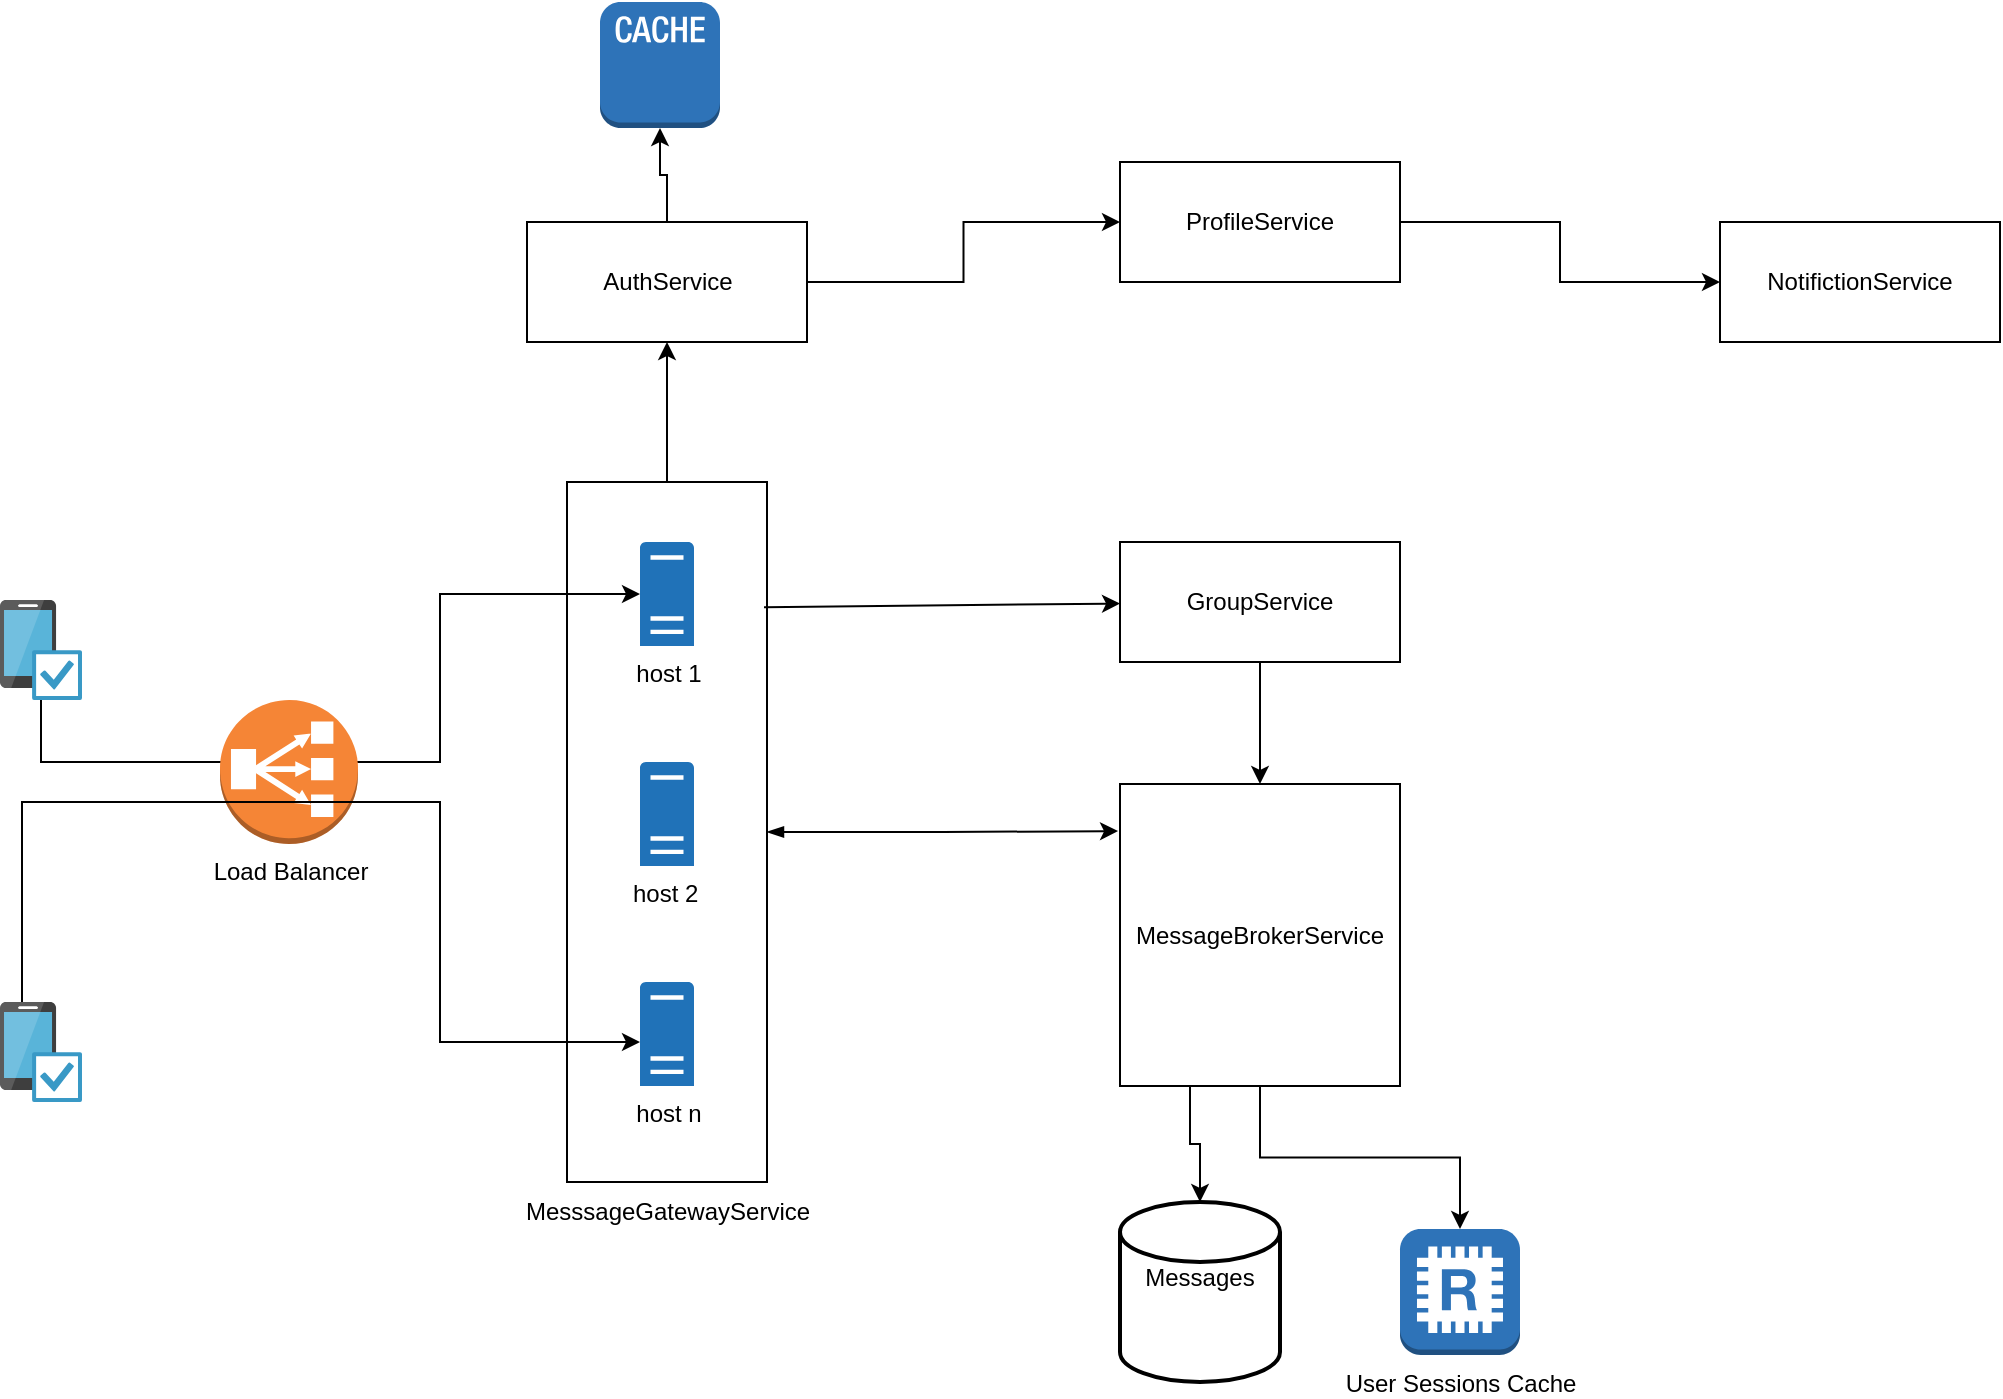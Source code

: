 <mxfile version="20.0.1" type="github">
  <diagram id="SXbvV8yzEHxTvnBgiOMq" name="Page-1">
    <mxGraphModel dx="1426" dy="1837" grid="1" gridSize="10" guides="1" tooltips="1" connect="1" arrows="1" fold="1" page="1" pageScale="1" pageWidth="850" pageHeight="1100" math="0" shadow="0">
      <root>
        <mxCell id="0" />
        <mxCell id="1" parent="0" />
        <mxCell id="BkesVNJEfoXiRqiCxHY0-2" value="" style="sketch=0;aspect=fixed;html=1;points=[];align=center;image;fontSize=12;image=img/lib/mscae/Device_Compliance.svg;" vertex="1" parent="1">
          <mxGeometry x="50" y="279" width="41" height="50" as="geometry" />
        </mxCell>
        <mxCell id="BkesVNJEfoXiRqiCxHY0-25" style="edgeStyle=orthogonalEdgeStyle;rounded=0;orthogonalLoop=1;jettySize=auto;html=1;entryX=0.5;entryY=1;entryDx=0;entryDy=0;" edge="1" parent="1" source="BkesVNJEfoXiRqiCxHY0-14" target="BkesVNJEfoXiRqiCxHY0-24">
          <mxGeometry relative="1" as="geometry" />
        </mxCell>
        <mxCell id="BkesVNJEfoXiRqiCxHY0-32" style="edgeStyle=orthogonalEdgeStyle;rounded=0;orthogonalLoop=1;jettySize=auto;html=1;exitX=1;exitY=0.5;exitDx=0;exitDy=0;entryX=-0.007;entryY=0.156;entryDx=0;entryDy=0;entryPerimeter=0;startArrow=blockThin;startFill=1;" edge="1" parent="1" source="BkesVNJEfoXiRqiCxHY0-14" target="BkesVNJEfoXiRqiCxHY0-15">
          <mxGeometry relative="1" as="geometry" />
        </mxCell>
        <mxCell id="BkesVNJEfoXiRqiCxHY0-14" value="" style="rounded=0;whiteSpace=wrap;html=1;" vertex="1" parent="1">
          <mxGeometry x="333.5" y="220" width="100" height="350" as="geometry" />
        </mxCell>
        <mxCell id="BkesVNJEfoXiRqiCxHY0-17" style="edgeStyle=orthogonalEdgeStyle;rounded=0;orthogonalLoop=1;jettySize=auto;html=1;" edge="1" parent="1" source="BkesVNJEfoXiRqiCxHY0-2" target="BkesVNJEfoXiRqiCxHY0-9">
          <mxGeometry relative="1" as="geometry">
            <Array as="points">
              <mxPoint x="71" y="360" />
              <mxPoint x="270" y="360" />
              <mxPoint x="270" y="276" />
            </Array>
          </mxGeometry>
        </mxCell>
        <mxCell id="BkesVNJEfoXiRqiCxHY0-3" value="Load Balancer" style="outlineConnect=0;dashed=0;verticalLabelPosition=bottom;verticalAlign=top;align=center;html=1;shape=mxgraph.aws3.classic_load_balancer;fillColor=#F58536;gradientColor=none;" vertex="1" parent="1">
          <mxGeometry x="160" y="329" width="69" height="72" as="geometry" />
        </mxCell>
        <mxCell id="BkesVNJEfoXiRqiCxHY0-9" value="host 1" style="sketch=0;pointerEvents=1;shadow=0;dashed=0;html=1;strokeColor=none;labelPosition=center;verticalLabelPosition=bottom;verticalAlign=top;outlineConnect=0;align=center;shape=mxgraph.office.servers.physical_host;fillColor=#2072B8;" vertex="1" parent="1">
          <mxGeometry x="370" y="250" width="27" height="52" as="geometry" />
        </mxCell>
        <mxCell id="BkesVNJEfoXiRqiCxHY0-10" value="host 2&amp;nbsp;" style="sketch=0;pointerEvents=1;shadow=0;dashed=0;html=1;strokeColor=none;labelPosition=center;verticalLabelPosition=bottom;verticalAlign=top;outlineConnect=0;align=center;shape=mxgraph.office.servers.physical_host;fillColor=#2072B8;" vertex="1" parent="1">
          <mxGeometry x="370" y="360" width="27" height="52" as="geometry" />
        </mxCell>
        <mxCell id="BkesVNJEfoXiRqiCxHY0-11" value="host n" style="sketch=0;pointerEvents=1;shadow=0;dashed=0;html=1;strokeColor=none;labelPosition=center;verticalLabelPosition=bottom;verticalAlign=top;outlineConnect=0;align=center;shape=mxgraph.office.servers.physical_host;fillColor=#2072B8;" vertex="1" parent="1">
          <mxGeometry x="370" y="470" width="27" height="52" as="geometry" />
        </mxCell>
        <mxCell id="BkesVNJEfoXiRqiCxHY0-46" style="edgeStyle=orthogonalEdgeStyle;rounded=0;orthogonalLoop=1;jettySize=auto;html=1;entryX=0.5;entryY=0;entryDx=0;entryDy=0;entryPerimeter=0;startArrow=none;startFill=0;" edge="1" parent="1" source="BkesVNJEfoXiRqiCxHY0-15" target="BkesVNJEfoXiRqiCxHY0-45">
          <mxGeometry relative="1" as="geometry" />
        </mxCell>
        <mxCell id="BkesVNJEfoXiRqiCxHY0-47" style="edgeStyle=orthogonalEdgeStyle;rounded=0;orthogonalLoop=1;jettySize=auto;html=1;startArrow=none;startFill=0;exitX=0.25;exitY=1;exitDx=0;exitDy=0;" edge="1" parent="1" source="BkesVNJEfoXiRqiCxHY0-15" target="BkesVNJEfoXiRqiCxHY0-43">
          <mxGeometry relative="1" as="geometry" />
        </mxCell>
        <mxCell id="BkesVNJEfoXiRqiCxHY0-15" value="MessageBrokerService" style="rounded=0;whiteSpace=wrap;html=1;" vertex="1" parent="1">
          <mxGeometry x="610" y="371" width="140" height="151" as="geometry" />
        </mxCell>
        <mxCell id="BkesVNJEfoXiRqiCxHY0-19" style="edgeStyle=orthogonalEdgeStyle;rounded=0;orthogonalLoop=1;jettySize=auto;html=1;" edge="1" parent="1" source="BkesVNJEfoXiRqiCxHY0-18" target="BkesVNJEfoXiRqiCxHY0-11">
          <mxGeometry relative="1" as="geometry">
            <Array as="points">
              <mxPoint x="61" y="380" />
              <mxPoint x="270" y="380" />
              <mxPoint x="270" y="500" />
            </Array>
          </mxGeometry>
        </mxCell>
        <mxCell id="BkesVNJEfoXiRqiCxHY0-18" value="" style="sketch=0;aspect=fixed;html=1;points=[];align=center;image;fontSize=12;image=img/lib/mscae/Device_Compliance.svg;" vertex="1" parent="1">
          <mxGeometry x="50" y="480" width="41" height="50" as="geometry" />
        </mxCell>
        <mxCell id="BkesVNJEfoXiRqiCxHY0-22" value="MesssageGatewayService" style="text;html=1;strokeColor=none;fillColor=none;align=center;verticalAlign=middle;whiteSpace=wrap;rounded=0;" vertex="1" parent="1">
          <mxGeometry x="353.5" y="570" width="60" height="30" as="geometry" />
        </mxCell>
        <mxCell id="BkesVNJEfoXiRqiCxHY0-35" style="edgeStyle=orthogonalEdgeStyle;rounded=0;orthogonalLoop=1;jettySize=auto;html=1;startArrow=none;startFill=0;" edge="1" parent="1" source="BkesVNJEfoXiRqiCxHY0-24" target="BkesVNJEfoXiRqiCxHY0-33">
          <mxGeometry relative="1" as="geometry" />
        </mxCell>
        <mxCell id="BkesVNJEfoXiRqiCxHY0-39" style="edgeStyle=orthogonalEdgeStyle;rounded=0;orthogonalLoop=1;jettySize=auto;html=1;entryX=0.5;entryY=1;entryDx=0;entryDy=0;entryPerimeter=0;startArrow=none;startFill=0;" edge="1" parent="1" source="BkesVNJEfoXiRqiCxHY0-24" target="BkesVNJEfoXiRqiCxHY0-38">
          <mxGeometry relative="1" as="geometry" />
        </mxCell>
        <mxCell id="BkesVNJEfoXiRqiCxHY0-24" value="AuthService" style="rounded=0;whiteSpace=wrap;html=1;" vertex="1" parent="1">
          <mxGeometry x="313.5" y="90" width="140" height="60" as="geometry" />
        </mxCell>
        <mxCell id="BkesVNJEfoXiRqiCxHY0-31" style="edgeStyle=orthogonalEdgeStyle;rounded=0;orthogonalLoop=1;jettySize=auto;html=1;entryX=0.5;entryY=0;entryDx=0;entryDy=0;" edge="1" parent="1" source="BkesVNJEfoXiRqiCxHY0-29" target="BkesVNJEfoXiRqiCxHY0-15">
          <mxGeometry relative="1" as="geometry" />
        </mxCell>
        <mxCell id="BkesVNJEfoXiRqiCxHY0-29" value="GroupService" style="rounded=0;whiteSpace=wrap;html=1;" vertex="1" parent="1">
          <mxGeometry x="610" y="250" width="140" height="60" as="geometry" />
        </mxCell>
        <mxCell id="BkesVNJEfoXiRqiCxHY0-30" value="" style="endArrow=classic;html=1;rounded=0;exitX=0.985;exitY=0.179;exitDx=0;exitDy=0;exitPerimeter=0;" edge="1" parent="1" source="BkesVNJEfoXiRqiCxHY0-14" target="BkesVNJEfoXiRqiCxHY0-29">
          <mxGeometry width="50" height="50" relative="1" as="geometry">
            <mxPoint x="460" y="440" as="sourcePoint" />
            <mxPoint x="510" y="390" as="targetPoint" />
          </mxGeometry>
        </mxCell>
        <mxCell id="BkesVNJEfoXiRqiCxHY0-37" style="edgeStyle=orthogonalEdgeStyle;rounded=0;orthogonalLoop=1;jettySize=auto;html=1;startArrow=none;startFill=0;" edge="1" parent="1" source="BkesVNJEfoXiRqiCxHY0-33" target="BkesVNJEfoXiRqiCxHY0-34">
          <mxGeometry relative="1" as="geometry" />
        </mxCell>
        <mxCell id="BkesVNJEfoXiRqiCxHY0-33" value="ProfileService" style="rounded=0;whiteSpace=wrap;html=1;" vertex="1" parent="1">
          <mxGeometry x="610" y="60" width="140" height="60" as="geometry" />
        </mxCell>
        <mxCell id="BkesVNJEfoXiRqiCxHY0-34" value="NotifictionService" style="rounded=0;whiteSpace=wrap;html=1;" vertex="1" parent="1">
          <mxGeometry x="910" y="90" width="140" height="60" as="geometry" />
        </mxCell>
        <mxCell id="BkesVNJEfoXiRqiCxHY0-38" value="" style="outlineConnect=0;dashed=0;verticalLabelPosition=bottom;verticalAlign=top;align=center;html=1;shape=mxgraph.aws3.cache_node;fillColor=#2E73B8;gradientColor=none;" vertex="1" parent="1">
          <mxGeometry x="350" y="-20" width="60" height="63" as="geometry" />
        </mxCell>
        <mxCell id="BkesVNJEfoXiRqiCxHY0-43" value="Messages&lt;br&gt;&amp;nbsp;" style="strokeWidth=2;html=1;shape=mxgraph.flowchart.database;whiteSpace=wrap;" vertex="1" parent="1">
          <mxGeometry x="610" y="580" width="80" height="90" as="geometry" />
        </mxCell>
        <mxCell id="BkesVNJEfoXiRqiCxHY0-45" value="User Sessions Cache" style="outlineConnect=0;dashed=0;verticalLabelPosition=bottom;verticalAlign=top;align=center;html=1;shape=mxgraph.aws3.redis;fillColor=#2E73B8;gradientColor=none;" vertex="1" parent="1">
          <mxGeometry x="750" y="593.5" width="60" height="63" as="geometry" />
        </mxCell>
      </root>
    </mxGraphModel>
  </diagram>
</mxfile>
